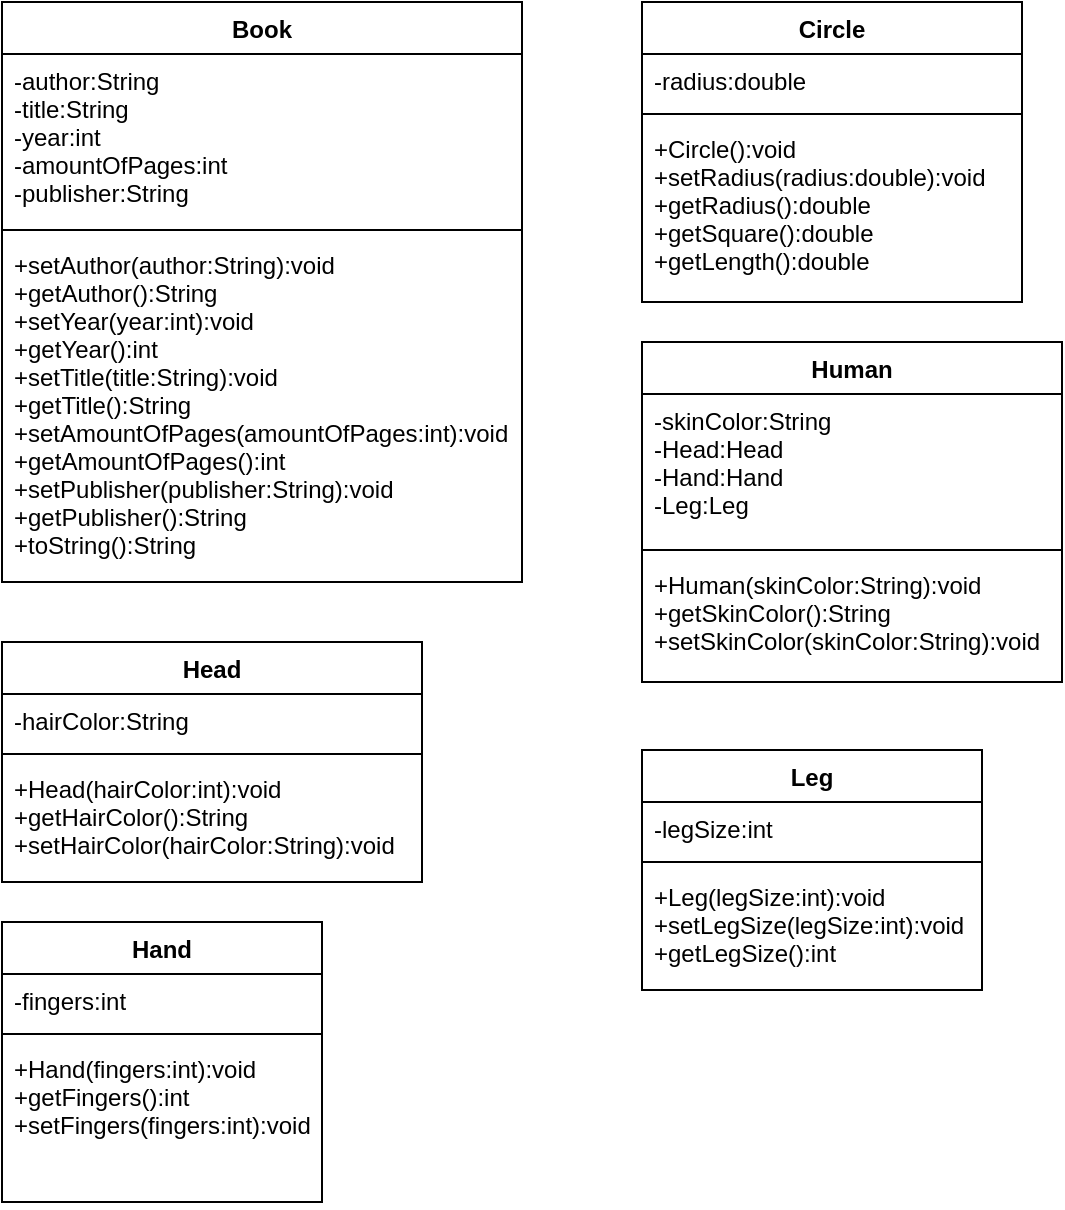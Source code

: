 <mxfile version="13.6.9" type="google"><diagram name="Page-1" id="c4acf3e9-155e-7222-9cf6-157b1a14988f"><mxGraphModel dx="742" dy="479" grid="1" gridSize="10" guides="1" tooltips="1" connect="1" arrows="1" fold="1" page="1" pageScale="1" pageWidth="850" pageHeight="1100" background="#ffffff" math="0" shadow="0"><root><mxCell id="0"/><mxCell id="1" parent="0"/><mxCell id="7DX62T7W4lKVdQiMmgFU-1" value="Book" style="swimlane;fontStyle=1;align=center;verticalAlign=top;childLayout=stackLayout;horizontal=1;startSize=26;horizontalStack=0;resizeParent=1;resizeParentMax=0;resizeLast=0;collapsible=1;marginBottom=0;" vertex="1" parent="1"><mxGeometry x="50" y="40" width="260" height="290" as="geometry"/></mxCell><mxCell id="7DX62T7W4lKVdQiMmgFU-2" value="-author:String&#10;-title:String&#10;-year:int&#10;-amountOfPages:int&#10;-publisher:String&#10;" style="text;strokeColor=none;fillColor=none;align=left;verticalAlign=top;spacingLeft=4;spacingRight=4;overflow=hidden;rotatable=0;points=[[0,0.5],[1,0.5]];portConstraint=eastwest;" vertex="1" parent="7DX62T7W4lKVdQiMmgFU-1"><mxGeometry y="26" width="260" height="84" as="geometry"/></mxCell><mxCell id="7DX62T7W4lKVdQiMmgFU-3" value="" style="line;strokeWidth=1;fillColor=none;align=left;verticalAlign=middle;spacingTop=-1;spacingLeft=3;spacingRight=3;rotatable=0;labelPosition=right;points=[];portConstraint=eastwest;" vertex="1" parent="7DX62T7W4lKVdQiMmgFU-1"><mxGeometry y="110" width="260" height="8" as="geometry"/></mxCell><mxCell id="7DX62T7W4lKVdQiMmgFU-4" value="+setAuthor(author:String):void&#10;+getAuthor():String&#10;+setYear(year:int):void&#10;+getYear():int&#10;+setTitle(title:String):void&#10;+getTitle():String&#10;+setAmountOfPages(amountOfPages:int):void&#10;+getAmountOfPages():int&#10;+setPublisher(publisher:String):void&#10;+getPublisher():String&#10;+toString():String" style="text;strokeColor=none;fillColor=none;align=left;verticalAlign=top;spacingLeft=4;spacingRight=4;overflow=hidden;rotatable=0;points=[[0,0.5],[1,0.5]];portConstraint=eastwest;" vertex="1" parent="7DX62T7W4lKVdQiMmgFU-1"><mxGeometry y="118" width="260" height="172" as="geometry"/></mxCell><mxCell id="7DX62T7W4lKVdQiMmgFU-5" value="Circle" style="swimlane;fontStyle=1;align=center;verticalAlign=top;childLayout=stackLayout;horizontal=1;startSize=26;horizontalStack=0;resizeParent=1;resizeParentMax=0;resizeLast=0;collapsible=1;marginBottom=0;" vertex="1" parent="1"><mxGeometry x="370" y="40" width="190" height="150" as="geometry"/></mxCell><mxCell id="7DX62T7W4lKVdQiMmgFU-6" value="-radius:double" style="text;strokeColor=none;fillColor=none;align=left;verticalAlign=top;spacingLeft=4;spacingRight=4;overflow=hidden;rotatable=0;points=[[0,0.5],[1,0.5]];portConstraint=eastwest;" vertex="1" parent="7DX62T7W4lKVdQiMmgFU-5"><mxGeometry y="26" width="190" height="26" as="geometry"/></mxCell><mxCell id="7DX62T7W4lKVdQiMmgFU-7" value="" style="line;strokeWidth=1;fillColor=none;align=left;verticalAlign=middle;spacingTop=-1;spacingLeft=3;spacingRight=3;rotatable=0;labelPosition=right;points=[];portConstraint=eastwest;" vertex="1" parent="7DX62T7W4lKVdQiMmgFU-5"><mxGeometry y="52" width="190" height="8" as="geometry"/></mxCell><mxCell id="7DX62T7W4lKVdQiMmgFU-8" value="+Circle():void&#10;+setRadius(radius:double):void&#10;+getRadius():double&#10;+getSquare():double&#10;+getLength():double" style="text;strokeColor=none;fillColor=none;align=left;verticalAlign=top;spacingLeft=4;spacingRight=4;overflow=hidden;rotatable=0;points=[[0,0.5],[1,0.5]];portConstraint=eastwest;" vertex="1" parent="7DX62T7W4lKVdQiMmgFU-5"><mxGeometry y="60" width="190" height="90" as="geometry"/></mxCell><mxCell id="7DX62T7W4lKVdQiMmgFU-9" value="Human" style="swimlane;fontStyle=1;align=center;verticalAlign=top;childLayout=stackLayout;horizontal=1;startSize=26;horizontalStack=0;resizeParent=1;resizeParentMax=0;resizeLast=0;collapsible=1;marginBottom=0;" vertex="1" parent="1"><mxGeometry x="370" y="210" width="210" height="170" as="geometry"/></mxCell><mxCell id="7DX62T7W4lKVdQiMmgFU-10" value="-skinColor:String&#10;-Head:Head&#10;-Hand:Hand&#10;-Leg:Leg&#10;" style="text;strokeColor=none;fillColor=none;align=left;verticalAlign=top;spacingLeft=4;spacingRight=4;overflow=hidden;rotatable=0;points=[[0,0.5],[1,0.5]];portConstraint=eastwest;" vertex="1" parent="7DX62T7W4lKVdQiMmgFU-9"><mxGeometry y="26" width="210" height="74" as="geometry"/></mxCell><mxCell id="7DX62T7W4lKVdQiMmgFU-11" value="" style="line;strokeWidth=1;fillColor=none;align=left;verticalAlign=middle;spacingTop=-1;spacingLeft=3;spacingRight=3;rotatable=0;labelPosition=right;points=[];portConstraint=eastwest;" vertex="1" parent="7DX62T7W4lKVdQiMmgFU-9"><mxGeometry y="100" width="210" height="8" as="geometry"/></mxCell><mxCell id="7DX62T7W4lKVdQiMmgFU-12" value="+Human(skinColor:String):void&#10;+getSkinColor():String&#10;+setSkinColor(skinColor:String):void" style="text;strokeColor=none;fillColor=none;align=left;verticalAlign=top;spacingLeft=4;spacingRight=4;overflow=hidden;rotatable=0;points=[[0,0.5],[1,0.5]];portConstraint=eastwest;" vertex="1" parent="7DX62T7W4lKVdQiMmgFU-9"><mxGeometry y="108" width="210" height="62" as="geometry"/></mxCell><mxCell id="7DX62T7W4lKVdQiMmgFU-13" value="Head" style="swimlane;fontStyle=1;align=center;verticalAlign=top;childLayout=stackLayout;horizontal=1;startSize=26;horizontalStack=0;resizeParent=1;resizeParentMax=0;resizeLast=0;collapsible=1;marginBottom=0;" vertex="1" parent="1"><mxGeometry x="50" y="360" width="210" height="120" as="geometry"/></mxCell><mxCell id="7DX62T7W4lKVdQiMmgFU-14" value="-hairColor:String" style="text;strokeColor=none;fillColor=none;align=left;verticalAlign=top;spacingLeft=4;spacingRight=4;overflow=hidden;rotatable=0;points=[[0,0.5],[1,0.5]];portConstraint=eastwest;" vertex="1" parent="7DX62T7W4lKVdQiMmgFU-13"><mxGeometry y="26" width="210" height="26" as="geometry"/></mxCell><mxCell id="7DX62T7W4lKVdQiMmgFU-15" value="" style="line;strokeWidth=1;fillColor=none;align=left;verticalAlign=middle;spacingTop=-1;spacingLeft=3;spacingRight=3;rotatable=0;labelPosition=right;points=[];portConstraint=eastwest;" vertex="1" parent="7DX62T7W4lKVdQiMmgFU-13"><mxGeometry y="52" width="210" height="8" as="geometry"/></mxCell><mxCell id="7DX62T7W4lKVdQiMmgFU-16" value="+Head(hairColor:int):void&#10;+getHairColor():String&#10;+setHairColor(hairColor:String):void" style="text;strokeColor=none;fillColor=none;align=left;verticalAlign=top;spacingLeft=4;spacingRight=4;overflow=hidden;rotatable=0;points=[[0,0.5],[1,0.5]];portConstraint=eastwest;" vertex="1" parent="7DX62T7W4lKVdQiMmgFU-13"><mxGeometry y="60" width="210" height="60" as="geometry"/></mxCell><mxCell id="7DX62T7W4lKVdQiMmgFU-25" value="Hand" style="swimlane;fontStyle=1;align=center;verticalAlign=top;childLayout=stackLayout;horizontal=1;startSize=26;horizontalStack=0;resizeParent=1;resizeParentMax=0;resizeLast=0;collapsible=1;marginBottom=0;" vertex="1" parent="1"><mxGeometry x="50" y="500" width="160" height="140" as="geometry"/></mxCell><mxCell id="7DX62T7W4lKVdQiMmgFU-26" value="-fingers:int" style="text;strokeColor=none;fillColor=none;align=left;verticalAlign=top;spacingLeft=4;spacingRight=4;overflow=hidden;rotatable=0;points=[[0,0.5],[1,0.5]];portConstraint=eastwest;" vertex="1" parent="7DX62T7W4lKVdQiMmgFU-25"><mxGeometry y="26" width="160" height="26" as="geometry"/></mxCell><mxCell id="7DX62T7W4lKVdQiMmgFU-27" value="" style="line;strokeWidth=1;fillColor=none;align=left;verticalAlign=middle;spacingTop=-1;spacingLeft=3;spacingRight=3;rotatable=0;labelPosition=right;points=[];portConstraint=eastwest;" vertex="1" parent="7DX62T7W4lKVdQiMmgFU-25"><mxGeometry y="52" width="160" height="8" as="geometry"/></mxCell><mxCell id="7DX62T7W4lKVdQiMmgFU-28" value="+Hand(fingers:int):void&#10;+getFingers():int&#10;+setFingers(fingers:int):void" style="text;strokeColor=none;fillColor=none;align=left;verticalAlign=top;spacingLeft=4;spacingRight=4;overflow=hidden;rotatable=0;points=[[0,0.5],[1,0.5]];portConstraint=eastwest;" vertex="1" parent="7DX62T7W4lKVdQiMmgFU-25"><mxGeometry y="60" width="160" height="80" as="geometry"/></mxCell><mxCell id="7DX62T7W4lKVdQiMmgFU-29" value="Leg" style="swimlane;fontStyle=1;align=center;verticalAlign=top;childLayout=stackLayout;horizontal=1;startSize=26;horizontalStack=0;resizeParent=1;resizeParentMax=0;resizeLast=0;collapsible=1;marginBottom=0;" vertex="1" parent="1"><mxGeometry x="370" y="414" width="170" height="120" as="geometry"/></mxCell><mxCell id="7DX62T7W4lKVdQiMmgFU-30" value="-legSize:int" style="text;strokeColor=none;fillColor=none;align=left;verticalAlign=top;spacingLeft=4;spacingRight=4;overflow=hidden;rotatable=0;points=[[0,0.5],[1,0.5]];portConstraint=eastwest;" vertex="1" parent="7DX62T7W4lKVdQiMmgFU-29"><mxGeometry y="26" width="170" height="26" as="geometry"/></mxCell><mxCell id="7DX62T7W4lKVdQiMmgFU-31" value="" style="line;strokeWidth=1;fillColor=none;align=left;verticalAlign=middle;spacingTop=-1;spacingLeft=3;spacingRight=3;rotatable=0;labelPosition=right;points=[];portConstraint=eastwest;" vertex="1" parent="7DX62T7W4lKVdQiMmgFU-29"><mxGeometry y="52" width="170" height="8" as="geometry"/></mxCell><mxCell id="7DX62T7W4lKVdQiMmgFU-32" value="+Leg(legSize:int):void&#10;+setLegSize(legSize:int):void&#10;+getLegSize():int" style="text;strokeColor=none;fillColor=none;align=left;verticalAlign=top;spacingLeft=4;spacingRight=4;overflow=hidden;rotatable=0;points=[[0,0.5],[1,0.5]];portConstraint=eastwest;" vertex="1" parent="7DX62T7W4lKVdQiMmgFU-29"><mxGeometry y="60" width="170" height="60" as="geometry"/></mxCell></root></mxGraphModel></diagram></mxfile>